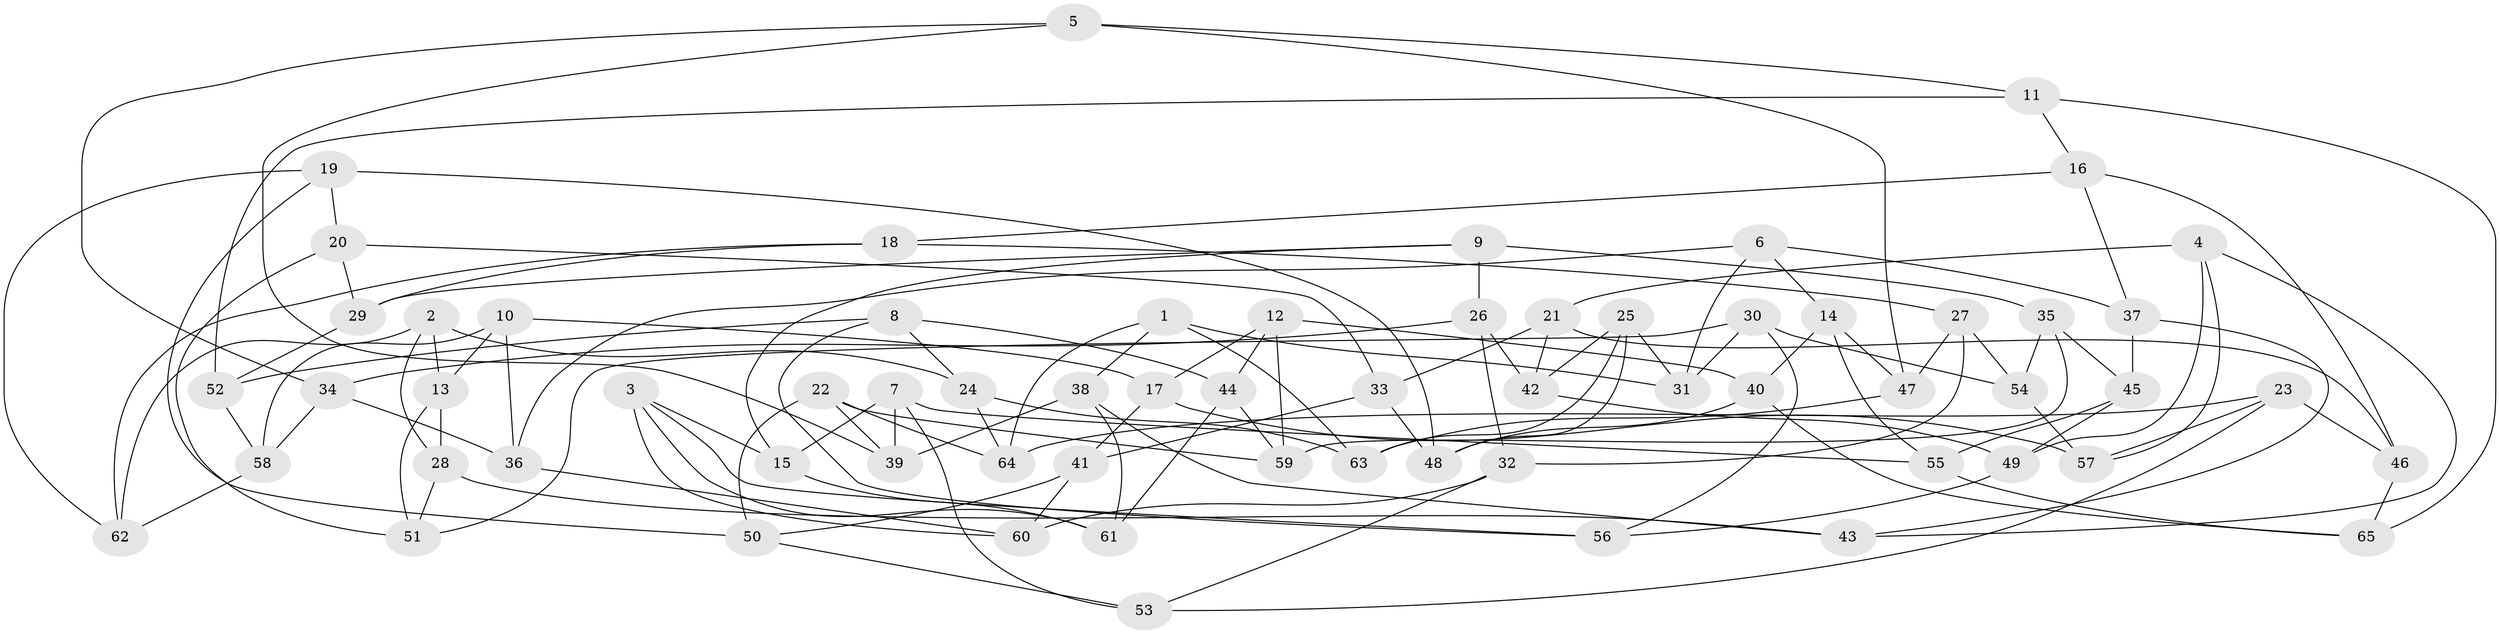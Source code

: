 // coarse degree distribution, {6: 0.6756756756756757, 5: 0.08108108108108109, 4: 0.21621621621621623, 3: 0.02702702702702703}
// Generated by graph-tools (version 1.1) at 2025/52/02/27/25 19:52:31]
// undirected, 65 vertices, 130 edges
graph export_dot {
graph [start="1"]
  node [color=gray90,style=filled];
  1;
  2;
  3;
  4;
  5;
  6;
  7;
  8;
  9;
  10;
  11;
  12;
  13;
  14;
  15;
  16;
  17;
  18;
  19;
  20;
  21;
  22;
  23;
  24;
  25;
  26;
  27;
  28;
  29;
  30;
  31;
  32;
  33;
  34;
  35;
  36;
  37;
  38;
  39;
  40;
  41;
  42;
  43;
  44;
  45;
  46;
  47;
  48;
  49;
  50;
  51;
  52;
  53;
  54;
  55;
  56;
  57;
  58;
  59;
  60;
  61;
  62;
  63;
  64;
  65;
  1 -- 63;
  1 -- 64;
  1 -- 31;
  1 -- 38;
  2 -- 13;
  2 -- 62;
  2 -- 28;
  2 -- 24;
  3 -- 60;
  3 -- 61;
  3 -- 15;
  3 -- 56;
  4 -- 57;
  4 -- 21;
  4 -- 43;
  4 -- 49;
  5 -- 47;
  5 -- 11;
  5 -- 39;
  5 -- 34;
  6 -- 37;
  6 -- 14;
  6 -- 31;
  6 -- 36;
  7 -- 55;
  7 -- 39;
  7 -- 53;
  7 -- 15;
  8 -- 24;
  8 -- 56;
  8 -- 44;
  8 -- 52;
  9 -- 26;
  9 -- 29;
  9 -- 15;
  9 -- 35;
  10 -- 13;
  10 -- 36;
  10 -- 17;
  10 -- 58;
  11 -- 65;
  11 -- 16;
  11 -- 52;
  12 -- 40;
  12 -- 17;
  12 -- 59;
  12 -- 44;
  13 -- 51;
  13 -- 28;
  14 -- 47;
  14 -- 55;
  14 -- 40;
  15 -- 61;
  16 -- 37;
  16 -- 46;
  16 -- 18;
  17 -- 41;
  17 -- 57;
  18 -- 62;
  18 -- 27;
  18 -- 29;
  19 -- 20;
  19 -- 48;
  19 -- 50;
  19 -- 62;
  20 -- 33;
  20 -- 29;
  20 -- 51;
  21 -- 46;
  21 -- 33;
  21 -- 42;
  22 -- 64;
  22 -- 39;
  22 -- 50;
  22 -- 59;
  23 -- 64;
  23 -- 53;
  23 -- 57;
  23 -- 46;
  24 -- 63;
  24 -- 64;
  25 -- 31;
  25 -- 42;
  25 -- 63;
  25 -- 48;
  26 -- 42;
  26 -- 32;
  26 -- 34;
  27 -- 32;
  27 -- 47;
  27 -- 54;
  28 -- 51;
  28 -- 43;
  29 -- 52;
  30 -- 56;
  30 -- 31;
  30 -- 54;
  30 -- 51;
  32 -- 53;
  32 -- 60;
  33 -- 48;
  33 -- 41;
  34 -- 58;
  34 -- 36;
  35 -- 45;
  35 -- 59;
  35 -- 54;
  36 -- 60;
  37 -- 45;
  37 -- 43;
  38 -- 61;
  38 -- 39;
  38 -- 43;
  40 -- 48;
  40 -- 65;
  41 -- 60;
  41 -- 50;
  42 -- 49;
  44 -- 59;
  44 -- 61;
  45 -- 49;
  45 -- 55;
  46 -- 65;
  47 -- 63;
  49 -- 56;
  50 -- 53;
  52 -- 58;
  54 -- 57;
  55 -- 65;
  58 -- 62;
}

